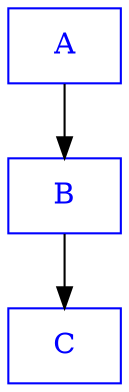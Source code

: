 digraph FeedbackLoop {
    node [shape=box];
    A -> B;
    B -> C;

    // Optional: Highlight the loop with colors
    A [color=blue, fontcolor=blue];
    B [color=blue, fontcolor=blue];
    C [color=blue, fontcolor=blue];
}